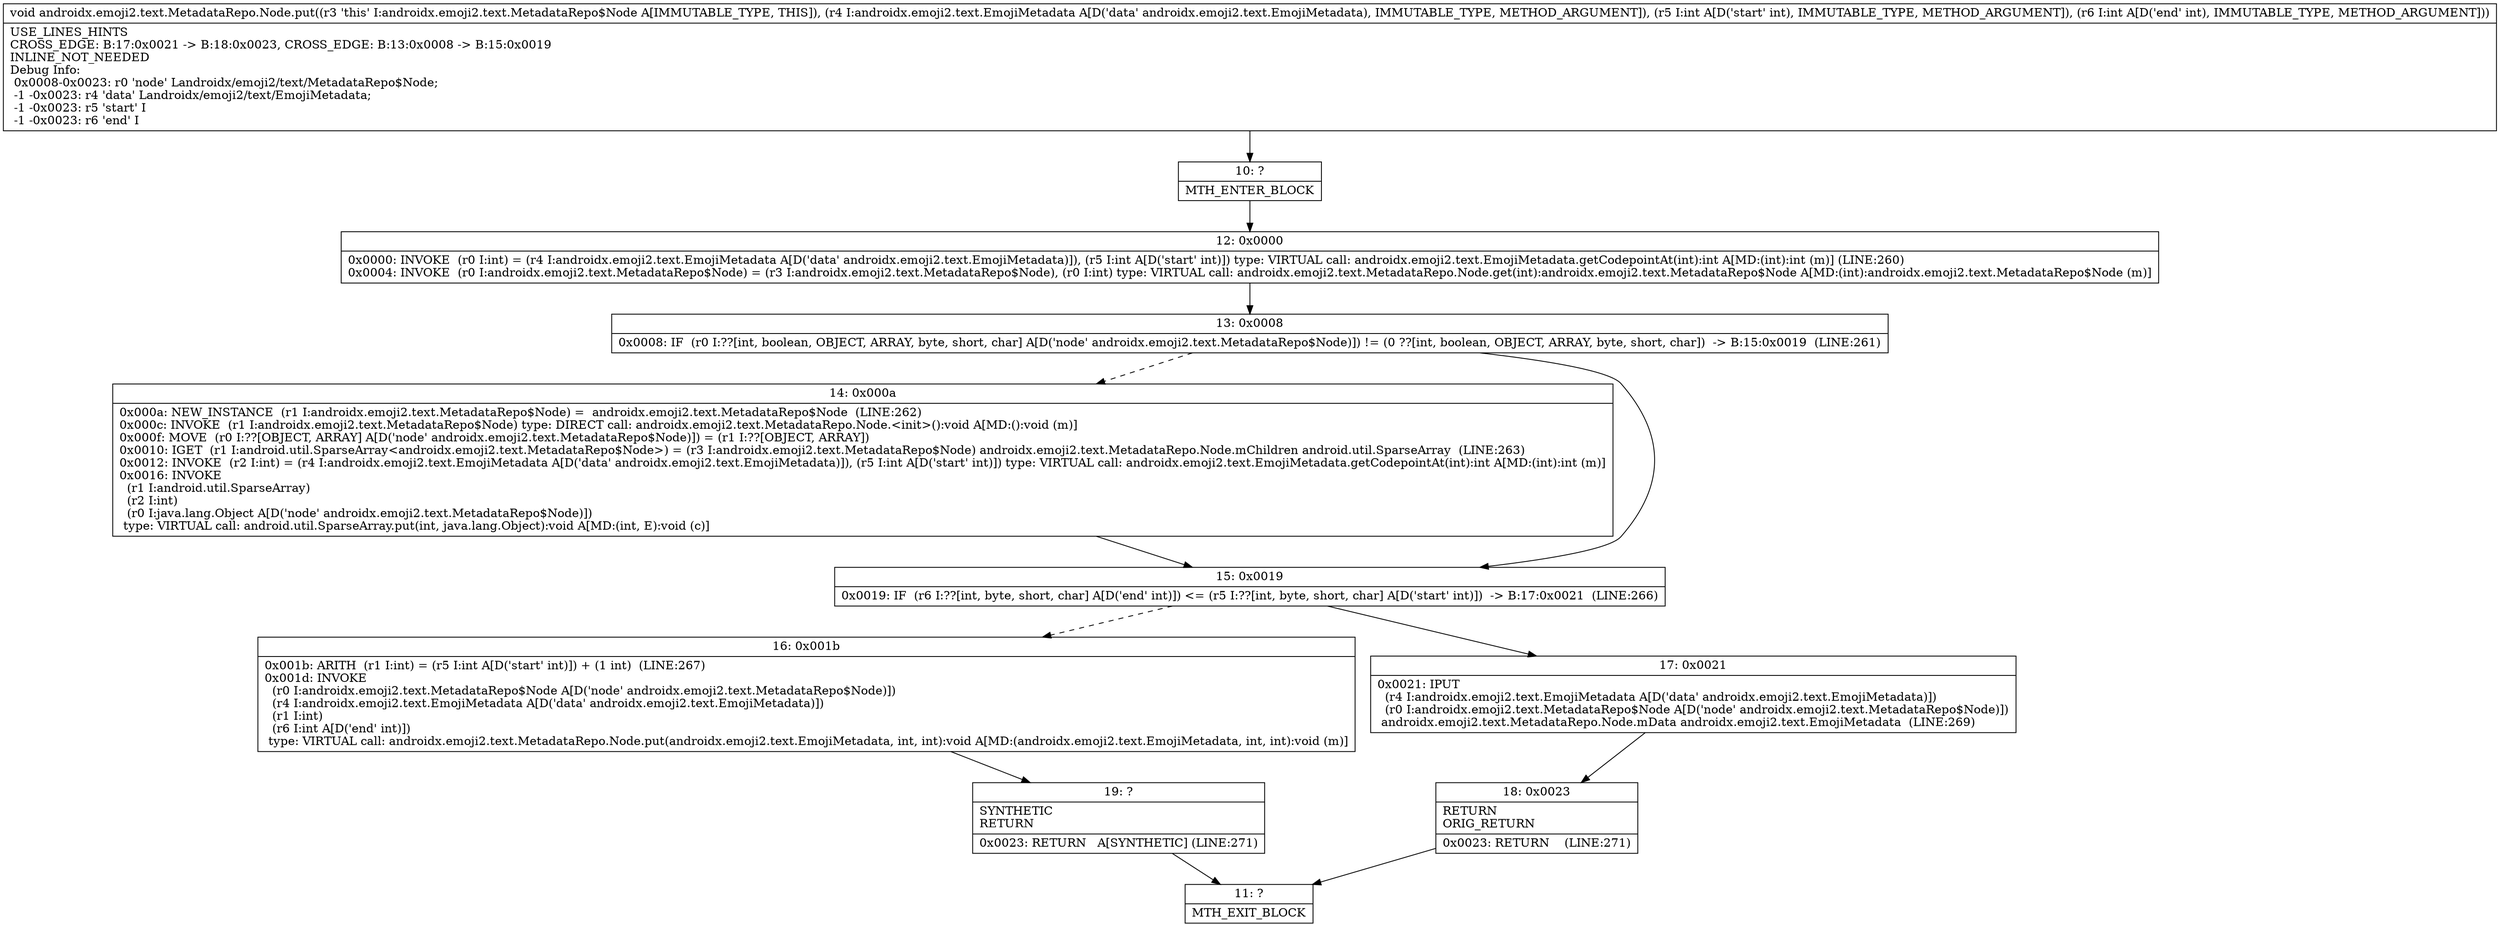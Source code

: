 digraph "CFG forandroidx.emoji2.text.MetadataRepo.Node.put(Landroidx\/emoji2\/text\/EmojiMetadata;II)V" {
Node_10 [shape=record,label="{10\:\ ?|MTH_ENTER_BLOCK\l}"];
Node_12 [shape=record,label="{12\:\ 0x0000|0x0000: INVOKE  (r0 I:int) = (r4 I:androidx.emoji2.text.EmojiMetadata A[D('data' androidx.emoji2.text.EmojiMetadata)]), (r5 I:int A[D('start' int)]) type: VIRTUAL call: androidx.emoji2.text.EmojiMetadata.getCodepointAt(int):int A[MD:(int):int (m)] (LINE:260)\l0x0004: INVOKE  (r0 I:androidx.emoji2.text.MetadataRepo$Node) = (r3 I:androidx.emoji2.text.MetadataRepo$Node), (r0 I:int) type: VIRTUAL call: androidx.emoji2.text.MetadataRepo.Node.get(int):androidx.emoji2.text.MetadataRepo$Node A[MD:(int):androidx.emoji2.text.MetadataRepo$Node (m)]\l}"];
Node_13 [shape=record,label="{13\:\ 0x0008|0x0008: IF  (r0 I:??[int, boolean, OBJECT, ARRAY, byte, short, char] A[D('node' androidx.emoji2.text.MetadataRepo$Node)]) != (0 ??[int, boolean, OBJECT, ARRAY, byte, short, char])  \-\> B:15:0x0019  (LINE:261)\l}"];
Node_14 [shape=record,label="{14\:\ 0x000a|0x000a: NEW_INSTANCE  (r1 I:androidx.emoji2.text.MetadataRepo$Node) =  androidx.emoji2.text.MetadataRepo$Node  (LINE:262)\l0x000c: INVOKE  (r1 I:androidx.emoji2.text.MetadataRepo$Node) type: DIRECT call: androidx.emoji2.text.MetadataRepo.Node.\<init\>():void A[MD:():void (m)]\l0x000f: MOVE  (r0 I:??[OBJECT, ARRAY] A[D('node' androidx.emoji2.text.MetadataRepo$Node)]) = (r1 I:??[OBJECT, ARRAY]) \l0x0010: IGET  (r1 I:android.util.SparseArray\<androidx.emoji2.text.MetadataRepo$Node\>) = (r3 I:androidx.emoji2.text.MetadataRepo$Node) androidx.emoji2.text.MetadataRepo.Node.mChildren android.util.SparseArray  (LINE:263)\l0x0012: INVOKE  (r2 I:int) = (r4 I:androidx.emoji2.text.EmojiMetadata A[D('data' androidx.emoji2.text.EmojiMetadata)]), (r5 I:int A[D('start' int)]) type: VIRTUAL call: androidx.emoji2.text.EmojiMetadata.getCodepointAt(int):int A[MD:(int):int (m)]\l0x0016: INVOKE  \l  (r1 I:android.util.SparseArray)\l  (r2 I:int)\l  (r0 I:java.lang.Object A[D('node' androidx.emoji2.text.MetadataRepo$Node)])\l type: VIRTUAL call: android.util.SparseArray.put(int, java.lang.Object):void A[MD:(int, E):void (c)]\l}"];
Node_15 [shape=record,label="{15\:\ 0x0019|0x0019: IF  (r6 I:??[int, byte, short, char] A[D('end' int)]) \<= (r5 I:??[int, byte, short, char] A[D('start' int)])  \-\> B:17:0x0021  (LINE:266)\l}"];
Node_16 [shape=record,label="{16\:\ 0x001b|0x001b: ARITH  (r1 I:int) = (r5 I:int A[D('start' int)]) + (1 int)  (LINE:267)\l0x001d: INVOKE  \l  (r0 I:androidx.emoji2.text.MetadataRepo$Node A[D('node' androidx.emoji2.text.MetadataRepo$Node)])\l  (r4 I:androidx.emoji2.text.EmojiMetadata A[D('data' androidx.emoji2.text.EmojiMetadata)])\l  (r1 I:int)\l  (r6 I:int A[D('end' int)])\l type: VIRTUAL call: androidx.emoji2.text.MetadataRepo.Node.put(androidx.emoji2.text.EmojiMetadata, int, int):void A[MD:(androidx.emoji2.text.EmojiMetadata, int, int):void (m)]\l}"];
Node_19 [shape=record,label="{19\:\ ?|SYNTHETIC\lRETURN\l|0x0023: RETURN   A[SYNTHETIC] (LINE:271)\l}"];
Node_11 [shape=record,label="{11\:\ ?|MTH_EXIT_BLOCK\l}"];
Node_17 [shape=record,label="{17\:\ 0x0021|0x0021: IPUT  \l  (r4 I:androidx.emoji2.text.EmojiMetadata A[D('data' androidx.emoji2.text.EmojiMetadata)])\l  (r0 I:androidx.emoji2.text.MetadataRepo$Node A[D('node' androidx.emoji2.text.MetadataRepo$Node)])\l androidx.emoji2.text.MetadataRepo.Node.mData androidx.emoji2.text.EmojiMetadata  (LINE:269)\l}"];
Node_18 [shape=record,label="{18\:\ 0x0023|RETURN\lORIG_RETURN\l|0x0023: RETURN    (LINE:271)\l}"];
MethodNode[shape=record,label="{void androidx.emoji2.text.MetadataRepo.Node.put((r3 'this' I:androidx.emoji2.text.MetadataRepo$Node A[IMMUTABLE_TYPE, THIS]), (r4 I:androidx.emoji2.text.EmojiMetadata A[D('data' androidx.emoji2.text.EmojiMetadata), IMMUTABLE_TYPE, METHOD_ARGUMENT]), (r5 I:int A[D('start' int), IMMUTABLE_TYPE, METHOD_ARGUMENT]), (r6 I:int A[D('end' int), IMMUTABLE_TYPE, METHOD_ARGUMENT]))  | USE_LINES_HINTS\lCROSS_EDGE: B:17:0x0021 \-\> B:18:0x0023, CROSS_EDGE: B:13:0x0008 \-\> B:15:0x0019\lINLINE_NOT_NEEDED\lDebug Info:\l  0x0008\-0x0023: r0 'node' Landroidx\/emoji2\/text\/MetadataRepo$Node;\l  \-1 \-0x0023: r4 'data' Landroidx\/emoji2\/text\/EmojiMetadata;\l  \-1 \-0x0023: r5 'start' I\l  \-1 \-0x0023: r6 'end' I\l}"];
MethodNode -> Node_10;Node_10 -> Node_12;
Node_12 -> Node_13;
Node_13 -> Node_14[style=dashed];
Node_13 -> Node_15;
Node_14 -> Node_15;
Node_15 -> Node_16[style=dashed];
Node_15 -> Node_17;
Node_16 -> Node_19;
Node_19 -> Node_11;
Node_17 -> Node_18;
Node_18 -> Node_11;
}

